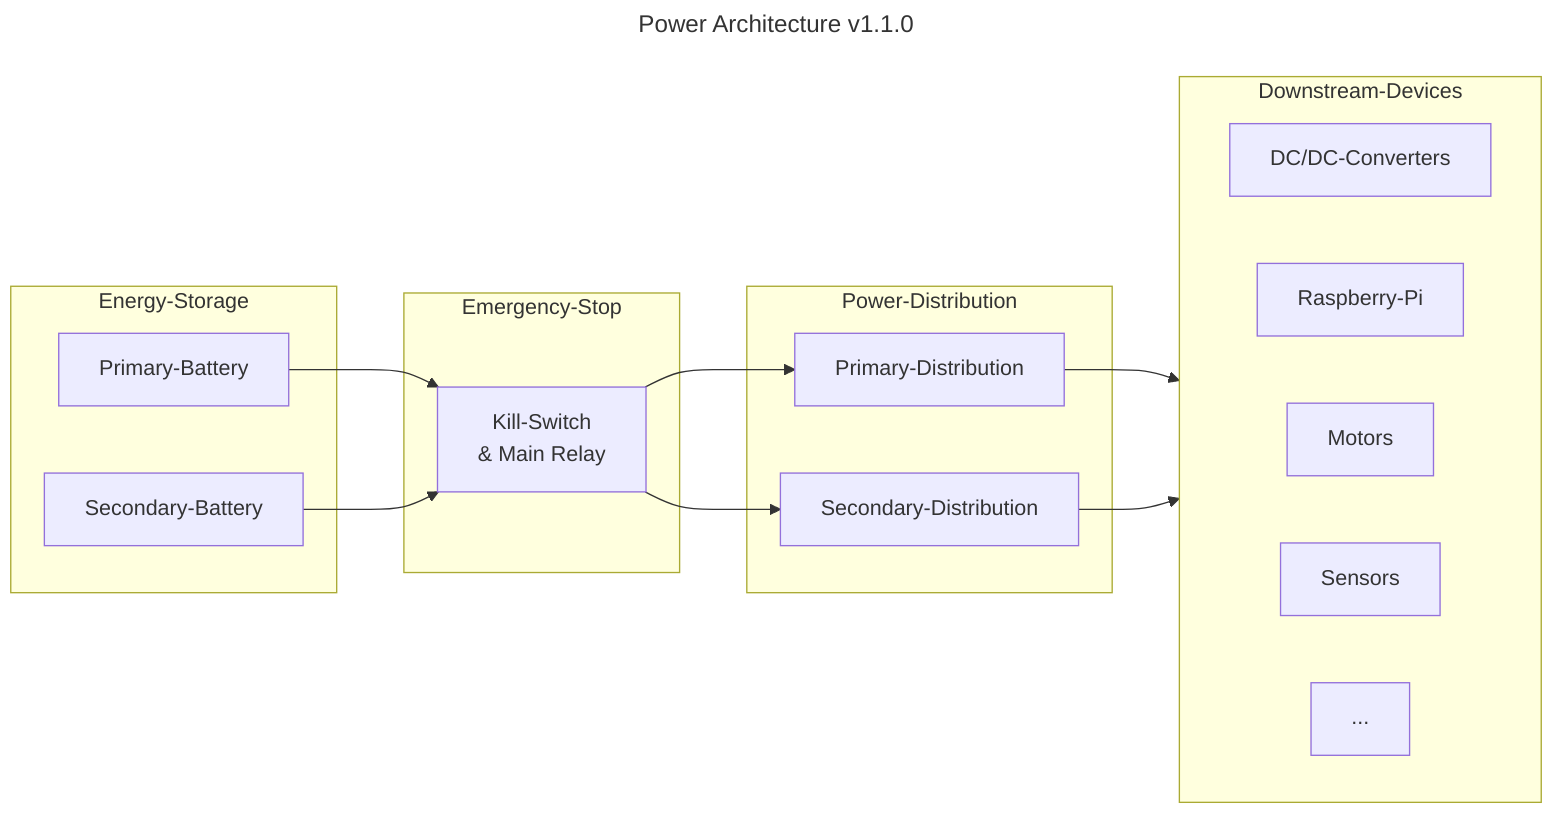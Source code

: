 ---
title: "Power Architecture v1.1.0"
---
%% v1.1.0

graph LR

subgraph Energy-Storage
Primary-Battery
Secondary-Battery
end

Primary-Battery & Secondary-Battery --> ES
subgraph Emergency-Stop
ES[Kill-Switch \n & Main Relay]
end

ES --> Primary-Distribution & Secondary-Distribution
subgraph Power-Distribution
Primary-Distribution
Secondary-Distribution
end

Primary-Distribution & Secondary-Distribution --> Downstream-Devices
subgraph Downstream-Devices
direction LR
DC/DC-Converters
Raspberry-Pi
Motors
Sensors
...
end